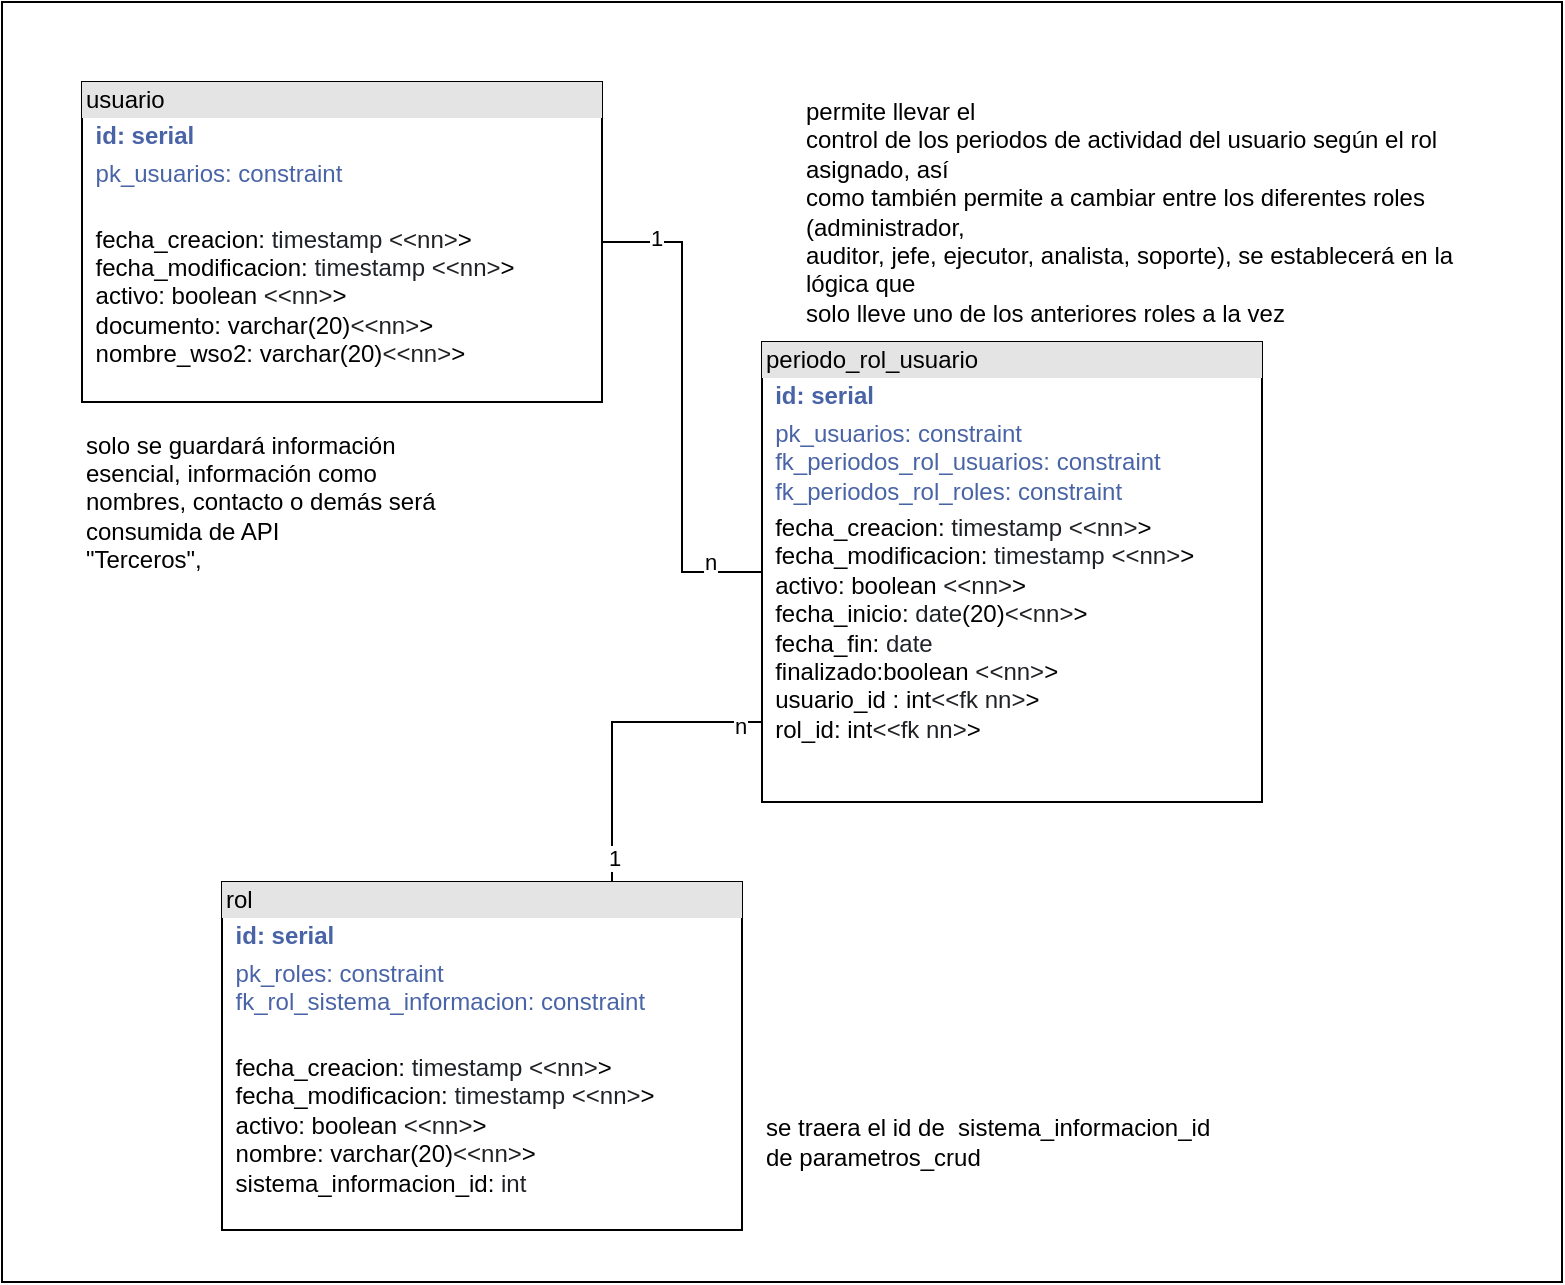 <mxfile version="25.0.3">
  <diagram name="Página-1" id="LuqwvwlpH62hibnQKdCR">
    <mxGraphModel dx="1941" dy="1817" grid="1" gridSize="10" guides="1" tooltips="1" connect="1" arrows="1" fold="1" page="1" pageScale="1" pageWidth="827" pageHeight="1169" math="0" shadow="0">
      <root>
        <mxCell id="0" />
        <mxCell id="1" parent="0" />
        <mxCell id="LH4rqOTp2wbxo8YjwL2F-1" value="" style="rounded=0;whiteSpace=wrap;html=1;" parent="1" vertex="1">
          <mxGeometry x="-803" y="-1140" width="780" height="640" as="geometry" />
        </mxCell>
        <mxCell id="LH4rqOTp2wbxo8YjwL2F-2" style="edgeStyle=orthogonalEdgeStyle;rounded=0;orthogonalLoop=1;jettySize=auto;html=1;entryX=0;entryY=0.5;entryDx=0;entryDy=0;endArrow=none;endFill=0;" parent="1" source="LH4rqOTp2wbxo8YjwL2F-5" target="LH4rqOTp2wbxo8YjwL2F-10" edge="1">
          <mxGeometry relative="1" as="geometry" />
        </mxCell>
        <mxCell id="LH4rqOTp2wbxo8YjwL2F-3" value="1" style="edgeLabel;html=1;align=center;verticalAlign=middle;resizable=0;points=[];" parent="LH4rqOTp2wbxo8YjwL2F-2" vertex="1" connectable="0">
          <mxGeometry x="-0.783" y="2" relative="1" as="geometry">
            <mxPoint as="offset" />
          </mxGeometry>
        </mxCell>
        <mxCell id="LH4rqOTp2wbxo8YjwL2F-4" value="n" style="edgeLabel;html=1;align=center;verticalAlign=middle;resizable=0;points=[];" parent="LH4rqOTp2wbxo8YjwL2F-2" vertex="1" connectable="0">
          <mxGeometry x="0.788" y="-4" relative="1" as="geometry">
            <mxPoint y="-9" as="offset" />
          </mxGeometry>
        </mxCell>
        <mxCell id="LH4rqOTp2wbxo8YjwL2F-5" value="&lt;div style=&quot;box-sizing:border-box;width:100%;background:#e4e4e4;padding:2px;&quot;&gt;usuario&lt;/div&gt;&lt;table style=&quot;width:100%;font-size:1em;&quot; cellpadding=&quot;2&quot; cellspacing=&quot;0&quot;&gt;&lt;tbody&gt;&lt;tr&gt;&lt;td&gt;&lt;br&gt;&lt;/td&gt;&lt;td&gt;&lt;b&gt;&lt;font color=&quot;#4964a6&quot;&gt;id: serial&lt;br&gt;&lt;/font&gt;&lt;/b&gt;&lt;/td&gt;&lt;/tr&gt;&lt;tr&gt;&lt;td&gt;&lt;br&gt;&lt;/td&gt;&lt;td&gt;&lt;font color=&quot;#4964a6&quot;&gt;pk_usuarios: constraint&lt;br&gt;&lt;/font&gt;&lt;br&gt;&lt;/td&gt;&lt;/tr&gt;&lt;tr&gt;&lt;td&gt;&lt;/td&gt;&lt;td&gt;fecha_creacion:&amp;nbsp;&lt;span style=&quot;box-sizing: border-box; color: rgb(31, 35, 40); background-color: rgb(255, 255, 255);&quot;&gt;timestamp&amp;nbsp;&lt;/span&gt;&lt;span style=&quot;color: rgb(32, 33, 36); font-family: &amp;quot;Google Sans&amp;quot;, arial, sans-serif; background-color: rgb(255, 255, 255);&quot;&gt;&amp;lt;&lt;/span&gt;&lt;span style=&quot;color: rgb(32, 33, 36); font-family: &amp;quot;Google Sans&amp;quot;, arial, sans-serif; background-color: rgb(255, 255, 255);&quot;&gt;&amp;lt;nn&lt;/span&gt;&lt;span style=&quot;color: rgb(32, 33, 36); font-family: &amp;quot;Google Sans&amp;quot;, arial, sans-serif; background-color: rgb(255, 255, 255);&quot;&gt;&amp;gt;&lt;/span&gt;&amp;gt;&lt;br&gt;fecha_modificacion:&amp;nbsp;&lt;span style=&quot;color: rgb(31, 35, 40); background-color: rgb(255, 255, 255);&quot;&gt;timestamp&amp;nbsp;&lt;/span&gt;&lt;span style=&quot;color: rgb(32, 33, 36); font-family: &amp;quot;Google Sans&amp;quot;, arial, sans-serif; background-color: rgb(255, 255, 255);&quot;&gt;&amp;lt;&lt;/span&gt;&lt;span style=&quot;color: rgb(32, 33, 36); font-family: &amp;quot;Google Sans&amp;quot;, arial, sans-serif; background-color: rgb(255, 255, 255);&quot;&gt;&amp;lt;nn&lt;/span&gt;&lt;span style=&quot;color: rgb(32, 33, 36); font-family: &amp;quot;Google Sans&amp;quot;, arial, sans-serif; background-color: rgb(255, 255, 255);&quot;&gt;&amp;gt;&lt;/span&gt;&amp;gt;&lt;br&gt;activo: boolean&amp;nbsp;&lt;span style=&quot;color: rgb(32, 33, 36); font-family: &amp;quot;Google Sans&amp;quot;, arial, sans-serif; background-color: rgb(255, 255, 255);&quot;&gt;&amp;lt;&lt;/span&gt;&lt;span style=&quot;color: rgb(32, 33, 36); font-family: &amp;quot;Google Sans&amp;quot;, arial, sans-serif; background-color: rgb(255, 255, 255);&quot;&gt;&amp;lt;nn&lt;/span&gt;&lt;span style=&quot;color: rgb(32, 33, 36); font-family: &amp;quot;Google Sans&amp;quot;, arial, sans-serif; background-color: rgb(255, 255, 255);&quot;&gt;&amp;gt;&lt;/span&gt;&amp;gt;&lt;br&gt;documento: varchar(20)&lt;span style=&quot;color: rgb(32, 33, 36); font-family: &amp;quot;Google Sans&amp;quot;, arial, sans-serif; background-color: rgb(255, 255, 255);&quot;&gt;&amp;lt;&lt;/span&gt;&lt;span style=&quot;color: rgb(32, 33, 36); font-family: &amp;quot;Google Sans&amp;quot;, arial, sans-serif; background-color: rgb(255, 255, 255);&quot;&gt;&amp;lt;nn&lt;/span&gt;&lt;span style=&quot;color: rgb(32, 33, 36); font-family: &amp;quot;Google Sans&amp;quot;, arial, sans-serif; background-color: rgb(255, 255, 255);&quot;&gt;&amp;gt;&lt;/span&gt;&amp;gt;&lt;br&gt;nombre_wso2: varchar(20)&lt;span style=&quot;color: rgb(32, 33, 36); font-family: &amp;quot;Google Sans&amp;quot;, arial, sans-serif; background-color: rgb(255, 255, 255);&quot;&gt;&amp;lt;&lt;/span&gt;&lt;span style=&quot;color: rgb(32, 33, 36); font-family: &amp;quot;Google Sans&amp;quot;, arial, sans-serif; background-color: rgb(255, 255, 255);&quot;&gt;&amp;lt;nn&lt;/span&gt;&lt;span style=&quot;color: rgb(32, 33, 36); font-family: &amp;quot;Google Sans&amp;quot;, arial, sans-serif; background-color: rgb(255, 255, 255);&quot;&gt;&amp;gt;&lt;/span&gt;&amp;gt;&lt;br&gt;&lt;br&gt;&lt;br&gt;&lt;br&gt;&lt;/td&gt;&lt;/tr&gt;&lt;/tbody&gt;&lt;/table&gt;" style="verticalAlign=top;align=left;overflow=fill;html=1;whiteSpace=wrap;" parent="1" vertex="1">
          <mxGeometry x="-763" y="-1100" width="260" height="160" as="geometry" />
        </mxCell>
        <mxCell id="LH4rqOTp2wbxo8YjwL2F-6" value="&lt;div style=&quot;box-sizing:border-box;width:100%;background:#e4e4e4;padding:2px;&quot;&gt;rol&lt;/div&gt;&lt;table style=&quot;width:100%;font-size:1em;&quot; cellpadding=&quot;2&quot; cellspacing=&quot;0&quot;&gt;&lt;tbody&gt;&lt;tr&gt;&lt;td&gt;&lt;br&gt;&lt;/td&gt;&lt;td&gt;&lt;b&gt;&lt;font color=&quot;#4964a6&quot;&gt;id: serial&lt;br&gt;&lt;/font&gt;&lt;/b&gt;&lt;/td&gt;&lt;/tr&gt;&lt;tr&gt;&lt;td&gt;&lt;br&gt;&lt;/td&gt;&lt;td&gt;&lt;font color=&quot;#4964a6&quot;&gt;pk_roles: constraint&lt;br&gt;fk_rol_sistema_informacion: constraint&lt;br&gt;&lt;/font&gt;&lt;br&gt;&lt;/td&gt;&lt;/tr&gt;&lt;tr&gt;&lt;td&gt;&lt;/td&gt;&lt;td&gt;fecha_creacion:&amp;nbsp;&lt;span style=&quot;box-sizing: border-box; color: rgb(31, 35, 40); background-color: rgb(255, 255, 255);&quot;&gt;timestamp&amp;nbsp;&lt;/span&gt;&lt;span style=&quot;color: rgb(32, 33, 36); font-family: &amp;quot;Google Sans&amp;quot;, arial, sans-serif; background-color: rgb(255, 255, 255);&quot;&gt;&amp;lt;&lt;/span&gt;&lt;span style=&quot;color: rgb(32, 33, 36); font-family: &amp;quot;Google Sans&amp;quot;, arial, sans-serif; background-color: rgb(255, 255, 255);&quot;&gt;&amp;lt;nn&lt;/span&gt;&lt;span style=&quot;color: rgb(32, 33, 36); font-family: &amp;quot;Google Sans&amp;quot;, arial, sans-serif; background-color: rgb(255, 255, 255);&quot;&gt;&amp;gt;&lt;/span&gt;&amp;gt;&lt;br&gt;fecha_modificacion:&amp;nbsp;&lt;span style=&quot;color: rgb(31, 35, 40); background-color: rgb(255, 255, 255);&quot;&gt;timestamp&amp;nbsp;&lt;/span&gt;&lt;span style=&quot;color: rgb(32, 33, 36); font-family: &amp;quot;Google Sans&amp;quot;, arial, sans-serif; background-color: rgb(255, 255, 255);&quot;&gt;&amp;lt;&lt;/span&gt;&lt;span style=&quot;color: rgb(32, 33, 36); font-family: &amp;quot;Google Sans&amp;quot;, arial, sans-serif; background-color: rgb(255, 255, 255);&quot;&gt;&amp;lt;nn&lt;/span&gt;&lt;span style=&quot;color: rgb(32, 33, 36); font-family: &amp;quot;Google Sans&amp;quot;, arial, sans-serif; background-color: rgb(255, 255, 255);&quot;&gt;&amp;gt;&lt;/span&gt;&amp;gt;&lt;br&gt;activo: boolean&amp;nbsp;&lt;span style=&quot;color: rgb(32, 33, 36); font-family: &amp;quot;Google Sans&amp;quot;, arial, sans-serif; background-color: rgb(255, 255, 255);&quot;&gt;&amp;lt;&lt;/span&gt;&lt;span style=&quot;color: rgb(32, 33, 36); font-family: &amp;quot;Google Sans&amp;quot;, arial, sans-serif; background-color: rgb(255, 255, 255);&quot;&gt;&amp;lt;nn&lt;/span&gt;&lt;span style=&quot;color: rgb(32, 33, 36); font-family: &amp;quot;Google Sans&amp;quot;, arial, sans-serif; background-color: rgb(255, 255, 255);&quot;&gt;&amp;gt;&lt;/span&gt;&amp;gt;&lt;br&gt;nombre: varchar(20)&lt;span style=&quot;color: rgb(32, 33, 36); font-family: &amp;quot;Google Sans&amp;quot;, arial, sans-serif; background-color: rgb(255, 255, 255);&quot;&gt;&amp;lt;&lt;/span&gt;&lt;span style=&quot;color: rgb(32, 33, 36); font-family: &amp;quot;Google Sans&amp;quot;, arial, sans-serif; background-color: rgb(255, 255, 255);&quot;&gt;&amp;lt;nn&lt;/span&gt;&lt;span style=&quot;color: rgb(32, 33, 36); font-family: &amp;quot;Google Sans&amp;quot;, arial, sans-serif; background-color: rgb(255, 255, 255);&quot;&gt;&amp;gt;&lt;/span&gt;&amp;gt;&amp;nbsp;&lt;br&gt;sistema_informacion_id: &lt;font face=&quot;Google Sans, arial, sans-serif&quot; color=&quot;#202124&quot;&gt;&lt;span style=&quot;background-color: rgb(255, 255, 255);&quot;&gt;int&lt;/span&gt;&lt;/font&gt;&lt;br&gt;&lt;br&gt;&lt;br&gt;&lt;br&gt;&lt;br&gt;&lt;/td&gt;&lt;/tr&gt;&lt;/tbody&gt;&lt;/table&gt;" style="verticalAlign=top;align=left;overflow=fill;html=1;whiteSpace=wrap;" parent="1" vertex="1">
          <mxGeometry x="-693" y="-700" width="260" height="174" as="geometry" />
        </mxCell>
        <mxCell id="LH4rqOTp2wbxo8YjwL2F-7" style="edgeStyle=orthogonalEdgeStyle;rounded=0;orthogonalLoop=1;jettySize=auto;html=1;entryX=0.75;entryY=0;entryDx=0;entryDy=0;endArrow=none;endFill=0;" parent="1" source="LH4rqOTp2wbxo8YjwL2F-10" target="LH4rqOTp2wbxo8YjwL2F-6" edge="1">
          <mxGeometry relative="1" as="geometry">
            <Array as="points">
              <mxPoint x="-498" y="-780" />
            </Array>
          </mxGeometry>
        </mxCell>
        <mxCell id="LH4rqOTp2wbxo8YjwL2F-8" value="n" style="edgeLabel;html=1;align=center;verticalAlign=middle;resizable=0;points=[];" parent="LH4rqOTp2wbxo8YjwL2F-7" vertex="1" connectable="0">
          <mxGeometry x="-0.853" y="2" relative="1" as="geometry">
            <mxPoint as="offset" />
          </mxGeometry>
        </mxCell>
        <mxCell id="LH4rqOTp2wbxo8YjwL2F-9" value="1" style="edgeLabel;html=1;align=center;verticalAlign=middle;resizable=0;points=[];" parent="LH4rqOTp2wbxo8YjwL2F-7" vertex="1" connectable="0">
          <mxGeometry x="0.846" y="1" relative="1" as="geometry">
            <mxPoint as="offset" />
          </mxGeometry>
        </mxCell>
        <mxCell id="LH4rqOTp2wbxo8YjwL2F-10" value="&lt;div style=&quot;box-sizing:border-box;width:100%;background:#e4e4e4;padding:2px;&quot;&gt;periodo_rol_usuario&lt;/div&gt;&lt;table style=&quot;width:100%;font-size:1em;&quot; cellpadding=&quot;2&quot; cellspacing=&quot;0&quot;&gt;&lt;tbody&gt;&lt;tr&gt;&lt;td&gt;&lt;br&gt;&lt;/td&gt;&lt;td&gt;&lt;b&gt;&lt;font color=&quot;#4964a6&quot;&gt;id: serial&lt;br&gt;&lt;/font&gt;&lt;/b&gt;&lt;/td&gt;&lt;/tr&gt;&lt;tr&gt;&lt;td&gt;&lt;br&gt;&lt;/td&gt;&lt;td&gt;&lt;font color=&quot;#4964a6&quot;&gt;pk_usuarios: constraint&lt;br&gt;fk_periodos_rol_usuarios: constraint&lt;br&gt;fk_&lt;/font&gt;&lt;span style=&quot;color: rgb(73, 100, 166);&quot;&gt;periodos_rol_roles: constraint&lt;/span&gt;&lt;/td&gt;&lt;/tr&gt;&lt;tr&gt;&lt;td&gt;&lt;/td&gt;&lt;td&gt;fecha_creacion:&amp;nbsp;&lt;span style=&quot;box-sizing: border-box; color: rgb(31, 35, 40); background-color: rgb(255, 255, 255);&quot;&gt;timestamp&amp;nbsp;&lt;/span&gt;&lt;span style=&quot;color: rgb(32, 33, 36); font-family: &amp;quot;Google Sans&amp;quot;, arial, sans-serif; background-color: rgb(255, 255, 255);&quot;&gt;&amp;lt;&lt;/span&gt;&lt;span style=&quot;color: rgb(32, 33, 36); font-family: &amp;quot;Google Sans&amp;quot;, arial, sans-serif; background-color: rgb(255, 255, 255);&quot;&gt;&amp;lt;nn&lt;/span&gt;&lt;span style=&quot;color: rgb(32, 33, 36); font-family: &amp;quot;Google Sans&amp;quot;, arial, sans-serif; background-color: rgb(255, 255, 255);&quot;&gt;&amp;gt;&lt;/span&gt;&amp;gt;&lt;br&gt;fecha_modificacion:&amp;nbsp;&lt;span style=&quot;color: rgb(31, 35, 40); background-color: rgb(255, 255, 255);&quot;&gt;timestamp&amp;nbsp;&lt;/span&gt;&lt;span style=&quot;color: rgb(32, 33, 36); font-family: &amp;quot;Google Sans&amp;quot;, arial, sans-serif; background-color: rgb(255, 255, 255);&quot;&gt;&amp;lt;&lt;/span&gt;&lt;span style=&quot;color: rgb(32, 33, 36); font-family: &amp;quot;Google Sans&amp;quot;, arial, sans-serif; background-color: rgb(255, 255, 255);&quot;&gt;&amp;lt;nn&lt;/span&gt;&lt;span style=&quot;color: rgb(32, 33, 36); font-family: &amp;quot;Google Sans&amp;quot;, arial, sans-serif; background-color: rgb(255, 255, 255);&quot;&gt;&amp;gt;&lt;/span&gt;&amp;gt;&lt;br&gt;activo: boolean&amp;nbsp;&lt;span style=&quot;color: rgb(32, 33, 36); font-family: &amp;quot;Google Sans&amp;quot;, arial, sans-serif; background-color: rgb(255, 255, 255);&quot;&gt;&amp;lt;&lt;/span&gt;&lt;span style=&quot;color: rgb(32, 33, 36); font-family: &amp;quot;Google Sans&amp;quot;, arial, sans-serif; background-color: rgb(255, 255, 255);&quot;&gt;&amp;lt;nn&lt;/span&gt;&lt;span style=&quot;color: rgb(32, 33, 36); font-family: &amp;quot;Google Sans&amp;quot;, arial, sans-serif; background-color: rgb(255, 255, 255);&quot;&gt;&amp;gt;&lt;/span&gt;&amp;gt;&lt;br&gt;fecha_inicio:&amp;nbsp;&lt;span style=&quot;color: rgb(31, 35, 40); background-color: rgb(255, 255, 255);&quot;&gt;date&lt;/span&gt;(20)&lt;span style=&quot;color: rgb(32, 33, 36); font-family: &amp;quot;Google Sans&amp;quot;, arial, sans-serif; background-color: rgb(255, 255, 255);&quot;&gt;&amp;lt;&lt;/span&gt;&lt;span style=&quot;color: rgb(32, 33, 36); font-family: &amp;quot;Google Sans&amp;quot;, arial, sans-serif; background-color: rgb(255, 255, 255);&quot;&gt;&amp;lt;nn&lt;/span&gt;&lt;span style=&quot;color: rgb(32, 33, 36); font-family: &amp;quot;Google Sans&amp;quot;, arial, sans-serif; background-color: rgb(255, 255, 255);&quot;&gt;&amp;gt;&lt;/span&gt;&amp;gt;&lt;br&gt;fecha_fin:&amp;nbsp;&lt;span style=&quot;color: rgb(31, 35, 40); background-color: rgb(255, 255, 255);&quot;&gt;date&lt;br&gt;&lt;/span&gt;finalizado:boolean&amp;nbsp;&lt;span style=&quot;color: rgb(32, 33, 36); font-family: &amp;quot;Google Sans&amp;quot;, arial, sans-serif; background-color: rgb(255, 255, 255);&quot;&gt;&amp;lt;&lt;/span&gt;&lt;span style=&quot;color: rgb(32, 33, 36); font-family: &amp;quot;Google Sans&amp;quot;, arial, sans-serif; background-color: rgb(255, 255, 255);&quot;&gt;&amp;lt;nn&lt;/span&gt;&lt;span style=&quot;color: rgb(32, 33, 36); font-family: &amp;quot;Google Sans&amp;quot;, arial, sans-serif; background-color: rgb(255, 255, 255);&quot;&gt;&amp;gt;&lt;/span&gt;&amp;gt;&lt;br&gt;usuario_id : int&lt;span style=&quot;color: rgb(32, 33, 36); font-family: &amp;quot;Google Sans&amp;quot;, arial, sans-serif; background-color: rgb(255, 255, 255);&quot;&gt;&amp;lt;&lt;/span&gt;&lt;span style=&quot;color: rgb(32, 33, 36); font-family: &amp;quot;Google Sans&amp;quot;, arial, sans-serif; background-color: rgb(255, 255, 255);&quot;&gt;&amp;lt;fk nn&lt;/span&gt;&lt;span style=&quot;color: rgb(32, 33, 36); font-family: &amp;quot;Google Sans&amp;quot;, arial, sans-serif; background-color: rgb(255, 255, 255);&quot;&gt;&amp;gt;&lt;/span&gt;&amp;gt;&lt;br&gt;rol_id: int&lt;span style=&quot;color: rgb(32, 33, 36); font-family: &amp;quot;Google Sans&amp;quot;, arial, sans-serif; background-color: rgb(255, 255, 255);&quot;&gt;&amp;lt;&lt;/span&gt;&lt;span style=&quot;color: rgb(32, 33, 36); font-family: &amp;quot;Google Sans&amp;quot;, arial, sans-serif; background-color: rgb(255, 255, 255);&quot;&gt;&amp;lt;fk nn&lt;/span&gt;&lt;span style=&quot;color: rgb(32, 33, 36); font-family: &amp;quot;Google Sans&amp;quot;, arial, sans-serif; background-color: rgb(255, 255, 255);&quot;&gt;&amp;gt;&lt;/span&gt;&amp;gt;&lt;br&gt;&lt;br&gt;&lt;br&gt;&lt;br&gt;&lt;/td&gt;&lt;/tr&gt;&lt;/tbody&gt;&lt;/table&gt;" style="verticalAlign=top;align=left;overflow=fill;html=1;whiteSpace=wrap;" parent="1" vertex="1">
          <mxGeometry x="-423" y="-970" width="250" height="230" as="geometry" />
        </mxCell>
        <mxCell id="LH4rqOTp2wbxo8YjwL2F-11" value="&lt;p class=&quot;MsoNormal&quot;&gt;&lt;span style=&quot;font-size: 9pt; line-height: 107%; font-family: Helvetica, sans-serif; background-image: initial; background-position: initial; background-size: initial; background-repeat: initial; background-attachment: initial; background-origin: initial; background-clip: initial;&quot;&gt;solo se guardará información&lt;br/&gt;esencial, información como nombres, contacto o demás será consumida de API&lt;br/&gt;&quot;Terceros&quot;,&amp;nbsp;&lt;/span&gt;&lt;/p&gt;" style="text;html=1;align=left;verticalAlign=middle;whiteSpace=wrap;rounded=0;" parent="1" vertex="1">
          <mxGeometry x="-763" y="-920" width="200" height="60" as="geometry" />
        </mxCell>
        <mxCell id="LH4rqOTp2wbxo8YjwL2F-12" value="&lt;p class=&quot;MsoNormal&quot;&gt;&lt;span style=&quot;font-size: 9pt; line-height: 107%; font-family: Helvetica, sans-serif; background-image: initial; background-position: initial; background-size: initial; background-repeat: initial; background-attachment: initial; background-origin: initial; background-clip: initial;&quot;&gt;permite llevar el&lt;br/&gt;control de los periodos de actividad del usuario según el rol asignado, así&lt;br/&gt;como también permite a cambiar entre los diferentes roles (administrador,&lt;br/&gt;auditor, jefe, ejecutor, analista, soporte), se establecerá en la lógica que&lt;br/&gt;solo lleve uno de los anteriores roles a la vez&lt;/span&gt;&lt;/p&gt;" style="text;html=1;align=left;verticalAlign=middle;whiteSpace=wrap;rounded=0;" parent="1" vertex="1">
          <mxGeometry x="-403" y="-1080" width="360" height="90" as="geometry" />
        </mxCell>
        <mxCell id="dZ4n4xoOKQm53V_wzgnh-1" value="&lt;p class=&quot;MsoNormal&quot;&gt;&lt;font face=&quot;Helvetica, sans-serif&quot;&gt;se traera el id de&amp;nbsp; sistema_informacion_id de parametros_crud&lt;/font&gt;&lt;/p&gt;" style="text;html=1;align=left;verticalAlign=middle;whiteSpace=wrap;rounded=0;" parent="1" vertex="1">
          <mxGeometry x="-423" y="-600" width="233" height="60" as="geometry" />
        </mxCell>
      </root>
    </mxGraphModel>
  </diagram>
</mxfile>
